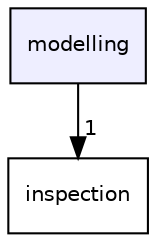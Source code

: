 digraph "modelling" {
  compound=true
  node [ fontsize="10", fontname="Helvetica"];
  edge [ labelfontsize="10", labelfontname="Helvetica"];
  dir_db9da1a353a0b0e35cbc648b04d94d49 [shape=box, label="modelling", style="filled", fillcolor="#eeeeff", pencolor="black", URL="dir_db9da1a353a0b0e35cbc648b04d94d49.html"];
  dir_5d83c36755fee4145c323c1ec206885a [shape=box label="inspection" URL="dir_5d83c36755fee4145c323c1ec206885a.html"];
  dir_db9da1a353a0b0e35cbc648b04d94d49->dir_5d83c36755fee4145c323c1ec206885a [headlabel="1", labeldistance=1.5 headhref="dir_000002_000001.html"];
}
